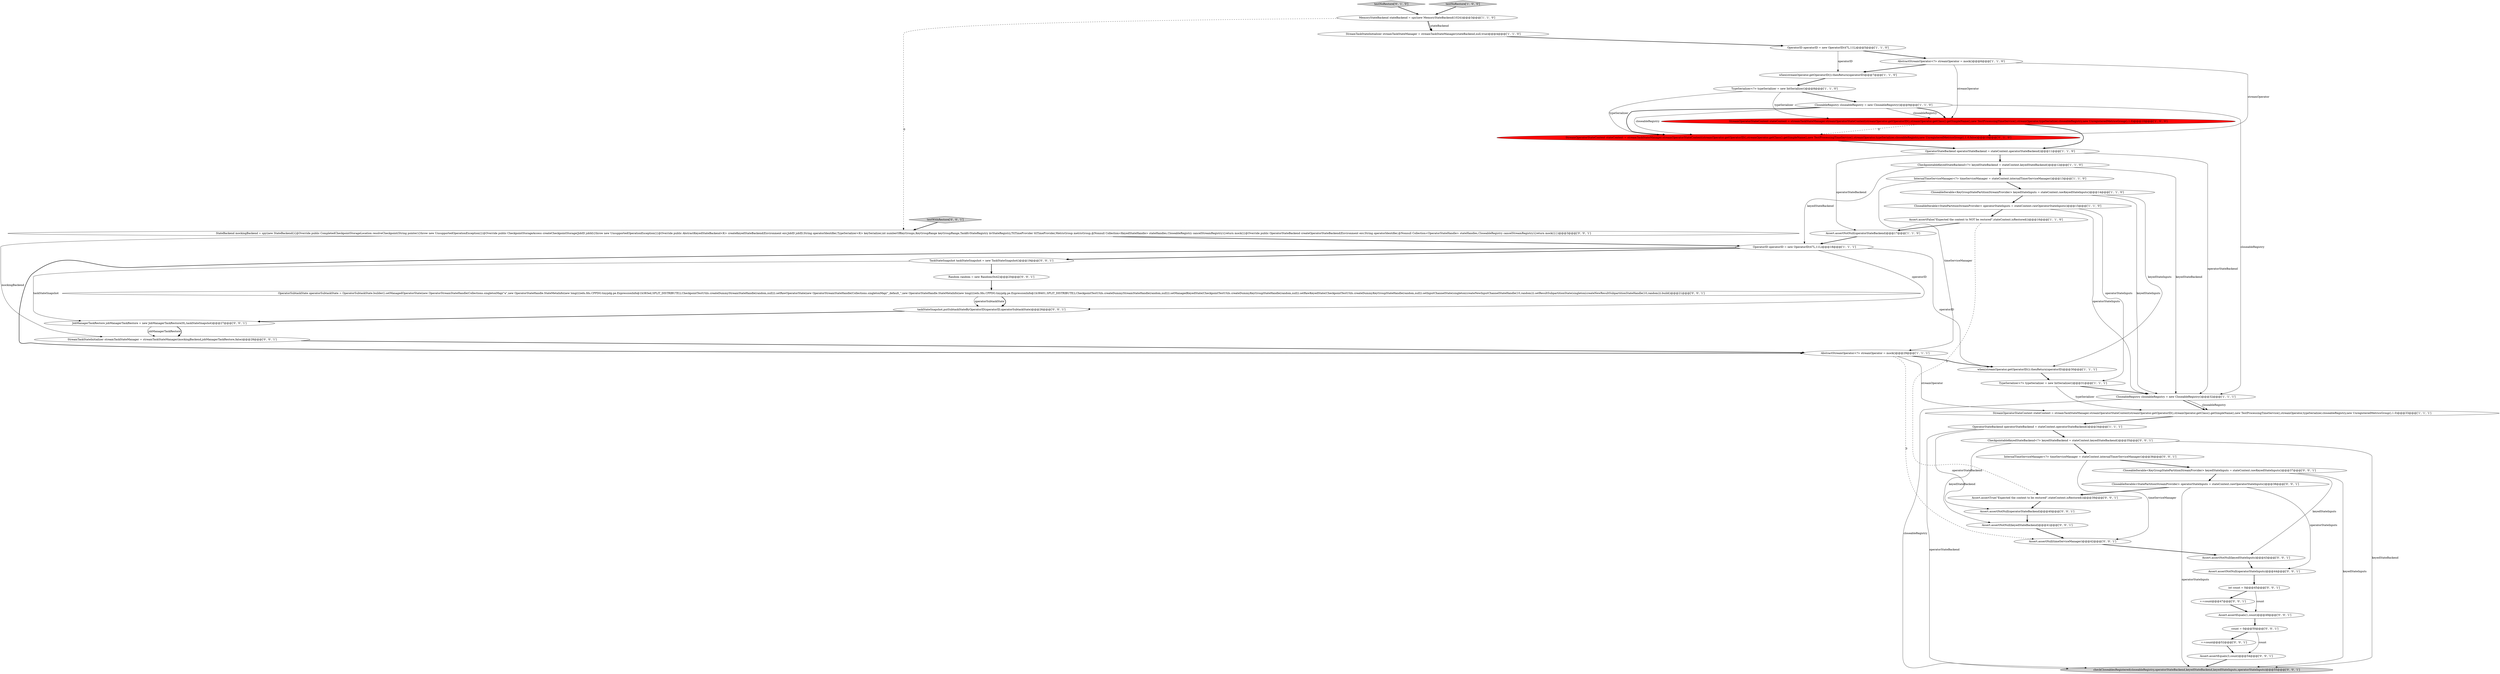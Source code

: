 digraph {
8 [style = filled, label = "Assert.assertFalse(\"Expected the context to NOT be restored\",stateContext.isRestored())@@@16@@@['1', '1', '0']", fillcolor = white, shape = ellipse image = "AAA0AAABBB1BBB"];
32 [style = filled, label = "taskStateSnapshot.putSubtaskStateByOperatorID(operatorID,operatorSubtaskState)@@@26@@@['0', '0', '1']", fillcolor = white, shape = ellipse image = "AAA0AAABBB3BBB"];
43 [style = filled, label = "++count@@@47@@@['0', '0', '1']", fillcolor = white, shape = ellipse image = "AAA0AAABBB3BBB"];
25 [style = filled, label = "TaskStateSnapshot taskStateSnapshot = new TaskStateSnapshot()@@@19@@@['0', '0', '1']", fillcolor = white, shape = ellipse image = "AAA0AAABBB3BBB"];
49 [style = filled, label = "Assert.assertNotNull(operatorStateInputs)@@@44@@@['0', '0', '1']", fillcolor = white, shape = ellipse image = "AAA0AAABBB3BBB"];
36 [style = filled, label = "Random random = new Random(0x42)@@@20@@@['0', '0', '1']", fillcolor = white, shape = ellipse image = "AAA0AAABBB3BBB"];
46 [style = filled, label = "OperatorSubtaskState operatorSubtaskState = OperatorSubtaskState.builder().setManagedOperatorState(new OperatorStreamStateHandle(Collections.singletonMap(\"a\",new OperatorStateHandle.StateMetaInfo(new long((((edu.fdu.CPPDG.tinypdg.pe.ExpressionInfo@1b383ed,SPLIT_DISTRIBUTE)),CheckpointTestUtils.createDummyStreamStateHandle(random,null))).setRawOperatorState(new OperatorStreamStateHandle(Collections.singletonMap(\"_default_\",new OperatorStateHandle.StateMetaInfo(new long((((edu.fdu.CPPDG.tinypdg.pe.ExpressionInfo@1b38401,SPLIT_DISTRIBUTE)),CheckpointTestUtils.createDummyStreamStateHandle(random,null))).setManagedKeyedState(CheckpointTestUtils.createDummyKeyGroupStateHandle(random,null)).setRawKeyedState(CheckpointTestUtils.createDummyKeyGroupStateHandle(random,null)).setInputChannelState(singleton(createNewInputChannelStateHandle(10,random))).setResultSubpartitionState(singleton(createNewResultSubpartitionStateHandle(10,random))).build()@@@21@@@['0', '0', '1']", fillcolor = white, shape = ellipse image = "AAA0AAABBB3BBB"];
9 [style = filled, label = "CloseableIterable<KeyGroupStatePartitionStreamProvider> keyedStateInputs = stateContext.rawKeyedStateInputs()@@@14@@@['1', '1', '0']", fillcolor = white, shape = ellipse image = "AAA0AAABBB1BBB"];
29 [style = filled, label = "int count = 0@@@45@@@['0', '0', '1']", fillcolor = white, shape = ellipse image = "AAA0AAABBB3BBB"];
19 [style = filled, label = "TypeSerializer<?> typeSerializer = new IntSerializer()@@@8@@@['1', '1', '0']", fillcolor = white, shape = ellipse image = "AAA0AAABBB1BBB"];
48 [style = filled, label = "CheckpointableKeyedStateBackend<?> keyedStateBackend = stateContext.keyedStateBackend()@@@35@@@['0', '0', '1']", fillcolor = white, shape = ellipse image = "AAA0AAABBB3BBB"];
38 [style = filled, label = "CloseableIterable<StatePartitionStreamProvider> operatorStateInputs = stateContext.rawOperatorStateInputs()@@@38@@@['0', '0', '1']", fillcolor = white, shape = ellipse image = "AAA0AAABBB3BBB"];
13 [style = filled, label = "OperatorID operatorID = new OperatorID(47L,11L)@@@5@@@['1', '1', '0']", fillcolor = white, shape = ellipse image = "AAA0AAABBB1BBB"];
33 [style = filled, label = "count = 0@@@50@@@['0', '0', '1']", fillcolor = white, shape = ellipse image = "AAA0AAABBB3BBB"];
1 [style = filled, label = "StreamTaskStateInitializer streamTaskStateManager = streamTaskStateManager(stateBackend,null,true)@@@4@@@['1', '1', '0']", fillcolor = white, shape = ellipse image = "AAA0AAABBB1BBB"];
39 [style = filled, label = "JobManagerTaskRestore jobManagerTaskRestore = new JobManagerTaskRestore(0L,taskStateSnapshot)@@@27@@@['0', '0', '1']", fillcolor = white, shape = ellipse image = "AAA0AAABBB3BBB"];
40 [style = filled, label = "checkCloseablesRegistered(closeableRegistry,operatorStateBackend,keyedStateBackend,keyedStateInputs,operatorStateInputs)@@@55@@@['0', '0', '1']", fillcolor = lightgray, shape = ellipse image = "AAA0AAABBB3BBB"];
17 [style = filled, label = "TypeSerializer<?> typeSerializer = new IntSerializer()@@@31@@@['1', '1', '1']", fillcolor = white, shape = ellipse image = "AAA0AAABBB1BBB"];
14 [style = filled, label = "OperatorStateBackend operatorStateBackend = stateContext.operatorStateBackend()@@@11@@@['1', '1', '0']", fillcolor = white, shape = ellipse image = "AAA0AAABBB1BBB"];
16 [style = filled, label = "InternalTimeServiceManager<?> timeServiceManager = stateContext.internalTimerServiceManager()@@@13@@@['1', '1', '0']", fillcolor = white, shape = ellipse image = "AAA0AAABBB1BBB"];
2 [style = filled, label = "StreamOperatorStateContext stateContext = streamTaskStateManager.streamOperatorStateContext(streamOperator.getOperatorID(),streamOperator.getClass().getSimpleName(),new TestProcessingTimeService(),streamOperator,typeSerializer,closeableRegistry,new UnregisteredMetricsGroup(),1.0)@@@10@@@['1', '0', '0']", fillcolor = red, shape = ellipse image = "AAA1AAABBB1BBB"];
20 [style = filled, label = "AbstractStreamOperator<?> streamOperator = mock()@@@6@@@['1', '1', '0']", fillcolor = white, shape = ellipse image = "AAA0AAABBB1BBB"];
23 [style = filled, label = "testNoRestore['0', '1', '0']", fillcolor = lightgray, shape = diamond image = "AAA0AAABBB2BBB"];
28 [style = filled, label = "testWithRestore['0', '0', '1']", fillcolor = lightgray, shape = diamond image = "AAA0AAABBB3BBB"];
34 [style = filled, label = "++count@@@52@@@['0', '0', '1']", fillcolor = white, shape = ellipse image = "AAA0AAABBB3BBB"];
45 [style = filled, label = "StateBackend mockingBackend = spy(new StateBackend(){@Override public CompletedCheckpointStorageLocation resolveCheckpoint(String pointer){throw new UnsupportedOperationException()}@Override public CheckpointStorageAccess createCheckpointStorage(JobID jobId){throw new UnsupportedOperationException()}@Override public AbstractKeyedStateBackend<K> createKeyedStateBackend(Environment env,JobID jobID,String operatorIdentifier,TypeSerializer<K> keySerializer,int numberOfKeyGroups,KeyGroupRange keyGroupRange,TaskKvStateRegistry kvStateRegistry,TtlTimeProvider ttlTimeProvider,MetricGroup metricGroup,@Nonnull Collection<KeyedStateHandle> stateHandles,CloseableRegistry cancelStreamRegistry){return mock()}@Override public OperatorStateBackend createOperatorStateBackend(Environment env,String operatorIdentifier,@Nonnull Collection<OperatorStateHandle> stateHandles,CloseableRegistry cancelStreamRegistry){return mock()}})@@@3@@@['0', '0', '1']", fillcolor = white, shape = ellipse image = "AAA0AAABBB3BBB"];
41 [style = filled, label = "Assert.assertNotNull(operatorStateBackend)@@@40@@@['0', '0', '1']", fillcolor = white, shape = ellipse image = "AAA0AAABBB3BBB"];
12 [style = filled, label = "when(streamOperator.getOperatorID()).thenReturn(operatorID)@@@30@@@['1', '1', '1']", fillcolor = white, shape = ellipse image = "AAA0AAABBB1BBB"];
11 [style = filled, label = "MemoryStateBackend stateBackend = spy(new MemoryStateBackend(1024))@@@3@@@['1', '1', '0']", fillcolor = white, shape = ellipse image = "AAA0AAABBB1BBB"];
42 [style = filled, label = "Assert.assertTrue(\"Expected the context to be restored\",stateContext.isRestored())@@@39@@@['0', '0', '1']", fillcolor = white, shape = ellipse image = "AAA0AAABBB3BBB"];
47 [style = filled, label = "Assert.assertEquals(1,count)@@@49@@@['0', '0', '1']", fillcolor = white, shape = ellipse image = "AAA0AAABBB3BBB"];
26 [style = filled, label = "Assert.assertNotNull(keyedStateBackend)@@@41@@@['0', '0', '1']", fillcolor = white, shape = ellipse image = "AAA0AAABBB3BBB"];
27 [style = filled, label = "Assert.assertNotNull(keyedStateInputs)@@@43@@@['0', '0', '1']", fillcolor = white, shape = ellipse image = "AAA0AAABBB3BBB"];
35 [style = filled, label = "Assert.assertEquals(3,count)@@@54@@@['0', '0', '1']", fillcolor = white, shape = ellipse image = "AAA0AAABBB3BBB"];
0 [style = filled, label = "CloseableRegistry closeableRegistry = new CloseableRegistry()@@@9@@@['1', '1', '0']", fillcolor = white, shape = ellipse image = "AAA0AAABBB1BBB"];
6 [style = filled, label = "OperatorID operatorID = new OperatorID(47L,11L)@@@18@@@['1', '1', '1']", fillcolor = white, shape = ellipse image = "AAA0AAABBB1BBB"];
44 [style = filled, label = "CloseableIterable<KeyGroupStatePartitionStreamProvider> keyedStateInputs = stateContext.rawKeyedStateInputs()@@@37@@@['0', '0', '1']", fillcolor = white, shape = ellipse image = "AAA0AAABBB3BBB"];
15 [style = filled, label = "testNoRestore['1', '0', '0']", fillcolor = lightgray, shape = diamond image = "AAA0AAABBB1BBB"];
18 [style = filled, label = "StreamOperatorStateContext stateContext = streamTaskStateManager.streamOperatorStateContext(streamOperator.getOperatorID(),streamOperator.getClass().getSimpleName(),new TestProcessingTimeService(),streamOperator,typeSerializer,closeableRegistry,new UnregisteredMetricsGroup(),1.0)@@@33@@@['1', '1', '1']", fillcolor = white, shape = ellipse image = "AAA0AAABBB1BBB"];
5 [style = filled, label = "AbstractStreamOperator<?> streamOperator = mock()@@@29@@@['1', '1', '1']", fillcolor = white, shape = ellipse image = "AAA0AAABBB1BBB"];
3 [style = filled, label = "CloseableRegistry closeableRegistry = new CloseableRegistry()@@@32@@@['1', '1', '1']", fillcolor = white, shape = ellipse image = "AAA0AAABBB1BBB"];
24 [style = filled, label = "StreamOperatorStateContext stateContext = streamTaskStateManager.streamOperatorStateContext(streamOperator.getOperatorID(),streamOperator.getClass().getSimpleName(),new TestProcessingTimeService(),streamOperator,typeSerializer,closeableRegistry,new UnregisteredMetricsGroup(),1.0,false)@@@10@@@['0', '1', '0']", fillcolor = red, shape = ellipse image = "AAA1AAABBB2BBB"];
22 [style = filled, label = "OperatorStateBackend operatorStateBackend = stateContext.operatorStateBackend()@@@34@@@['1', '1', '1']", fillcolor = white, shape = ellipse image = "AAA0AAABBB1BBB"];
21 [style = filled, label = "CheckpointableKeyedStateBackend<?> keyedStateBackend = stateContext.keyedStateBackend()@@@12@@@['1', '1', '0']", fillcolor = white, shape = ellipse image = "AAA0AAABBB1BBB"];
10 [style = filled, label = "CloseableIterable<StatePartitionStreamProvider> operatorStateInputs = stateContext.rawOperatorStateInputs()@@@15@@@['1', '1', '0']", fillcolor = white, shape = ellipse image = "AAA0AAABBB1BBB"];
30 [style = filled, label = "StreamTaskStateInitializer streamTaskStateManager = streamTaskStateManager(mockingBackend,jobManagerTaskRestore,false)@@@28@@@['0', '0', '1']", fillcolor = white, shape = ellipse image = "AAA0AAABBB3BBB"];
37 [style = filled, label = "InternalTimeServiceManager<?> timeServiceManager = stateContext.internalTimerServiceManager()@@@36@@@['0', '0', '1']", fillcolor = white, shape = ellipse image = "AAA0AAABBB3BBB"];
7 [style = filled, label = "when(streamOperator.getOperatorID()).thenReturn(operatorID)@@@7@@@['1', '1', '0']", fillcolor = white, shape = ellipse image = "AAA0AAABBB1BBB"];
31 [style = filled, label = "Assert.assertNull(timeServiceManager)@@@42@@@['0', '0', '1']", fillcolor = white, shape = ellipse image = "AAA0AAABBB3BBB"];
4 [style = filled, label = "Assert.assertNotNull(operatorStateBackend)@@@17@@@['1', '1', '0']", fillcolor = white, shape = ellipse image = "AAA0AAABBB1BBB"];
42->41 [style = bold, label=""];
37->31 [style = solid, label="timeServiceManager"];
14->3 [style = solid, label="operatorStateBackend"];
9->10 [style = bold, label=""];
38->42 [style = bold, label=""];
47->33 [style = bold, label=""];
1->13 [style = bold, label=""];
21->3 [style = solid, label="keyedStateBackend"];
27->49 [style = bold, label=""];
3->18 [style = bold, label=""];
19->24 [style = solid, label="typeSerializer"];
25->39 [style = solid, label="taskStateSnapshot"];
18->22 [style = bold, label=""];
0->3 [style = solid, label="closeableRegistry"];
15->11 [style = bold, label=""];
10->8 [style = bold, label=""];
45->6 [style = bold, label=""];
0->24 [style = bold, label=""];
2->14 [style = bold, label=""];
21->16 [style = bold, label=""];
29->43 [style = bold, label=""];
8->4 [style = bold, label=""];
14->4 [style = solid, label="operatorStateBackend"];
16->9 [style = bold, label=""];
28->45 [style = bold, label=""];
48->37 [style = bold, label=""];
22->41 [style = solid, label="operatorStateBackend"];
25->36 [style = bold, label=""];
3->18 [style = solid, label="closeableRegistry"];
22->40 [style = solid, label="operatorStateBackend"];
10->17 [style = solid, label="operatorStateInputs"];
44->38 [style = bold, label=""];
8->42 [style = dashed, label="0"];
35->40 [style = bold, label=""];
36->46 [style = bold, label=""];
17->18 [style = solid, label="typeSerializer"];
19->2 [style = solid, label="typeSerializer"];
43->47 [style = bold, label=""];
31->27 [style = bold, label=""];
39->30 [style = solid, label="jobManagerTaskRestore"];
6->32 [style = solid, label="operatorID"];
11->1 [style = solid, label="stateBackend"];
38->40 [style = solid, label="operatorStateInputs"];
34->35 [style = bold, label=""];
2->24 [style = dashed, label="0"];
9->12 [style = solid, label="keyedStateInputs"];
20->7 [style = bold, label=""];
14->21 [style = bold, label=""];
0->2 [style = solid, label="closeableRegistry"];
16->5 [style = solid, label="timeServiceManager"];
44->27 [style = solid, label="keyedStateInputs"];
11->45 [style = dashed, label="0"];
22->48 [style = bold, label=""];
12->17 [style = bold, label=""];
9->3 [style = solid, label="keyedStateInputs"];
19->0 [style = bold, label=""];
13->7 [style = solid, label="operatorID"];
45->30 [style = solid, label="mockingBackend"];
6->5 [style = bold, label=""];
26->31 [style = bold, label=""];
30->5 [style = bold, label=""];
37->44 [style = bold, label=""];
17->3 [style = bold, label=""];
5->31 [style = dashed, label="0"];
10->3 [style = solid, label="operatorStateInputs"];
32->39 [style = bold, label=""];
44->40 [style = solid, label="keyedStateInputs"];
48->40 [style = solid, label="keyedStateBackend"];
23->11 [style = bold, label=""];
46->32 [style = bold, label=""];
7->19 [style = bold, label=""];
49->29 [style = bold, label=""];
46->32 [style = solid, label="operatorSubtaskState"];
0->24 [style = solid, label="closeableRegistry"];
11->1 [style = bold, label=""];
4->6 [style = bold, label=""];
33->35 [style = solid, label="count"];
5->18 [style = solid, label="streamOperator"];
0->2 [style = bold, label=""];
3->40 [style = solid, label="closeableRegistry"];
38->49 [style = solid, label="operatorStateInputs"];
21->6 [style = solid, label="keyedStateBackend"];
20->24 [style = solid, label="streamOperator"];
29->47 [style = solid, label="count"];
20->2 [style = solid, label="streamOperator"];
24->14 [style = bold, label=""];
39->30 [style = bold, label=""];
5->12 [style = bold, label=""];
41->26 [style = bold, label=""];
48->26 [style = solid, label="keyedStateBackend"];
33->34 [style = bold, label=""];
6->12 [style = solid, label="operatorID"];
6->25 [style = bold, label=""];
13->20 [style = bold, label=""];
}
